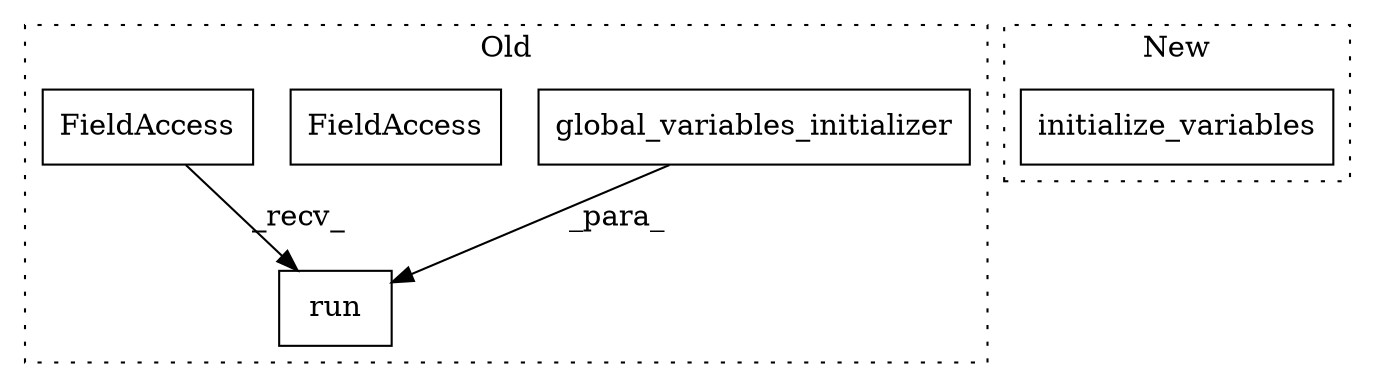 digraph G {
subgraph cluster0 {
1 [label="run" a="32" s="2639,2684" l="4,1" shape="box"];
3 [label="global_variables_initializer" a="32" s="2654" l="30" shape="box"];
4 [label="FieldAccess" a="22" s="2626" l="12" shape="box"];
5 [label="FieldAccess" a="22" s="2626" l="12" shape="box"];
label = "Old";
style="dotted";
}
subgraph cluster1 {
2 [label="initialize_variables" a="32" s="2631" l="22" shape="box"];
label = "New";
style="dotted";
}
3 -> 1 [label="_para_"];
5 -> 1 [label="_recv_"];
}